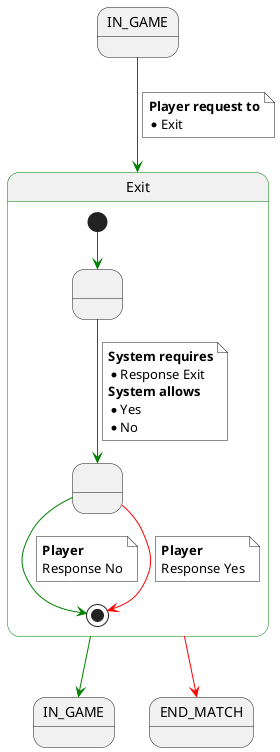 @startuml

state IN_GAME
state IN_GAME2 as "IN_GAME"
state END_MATCH

state Exit ##green {
    state " " as 1
    state " " as 2

    [*] -[#green]-> 1
    1 -[#green]-> 2
    note on link #white
        <b>System requires</b>
        * Response Exit
        <b>System allows</b>
        * Yes
        * No
    end note
    2 -[#green]-> [*]
    note on link #white
        <b>Player</b>
        Response No
    end note
    2 -[#red]-> [*]
    note on link #white
        <b>Player</b>
        Response Yes
    end note
}

IN_GAME -[#green]-> Exit
note on link #white
    <b>Player request to</b>
    * Exit
end note

Exit -[#green]-> IN_GAME2
Exit -[#red]-> END_MATCH